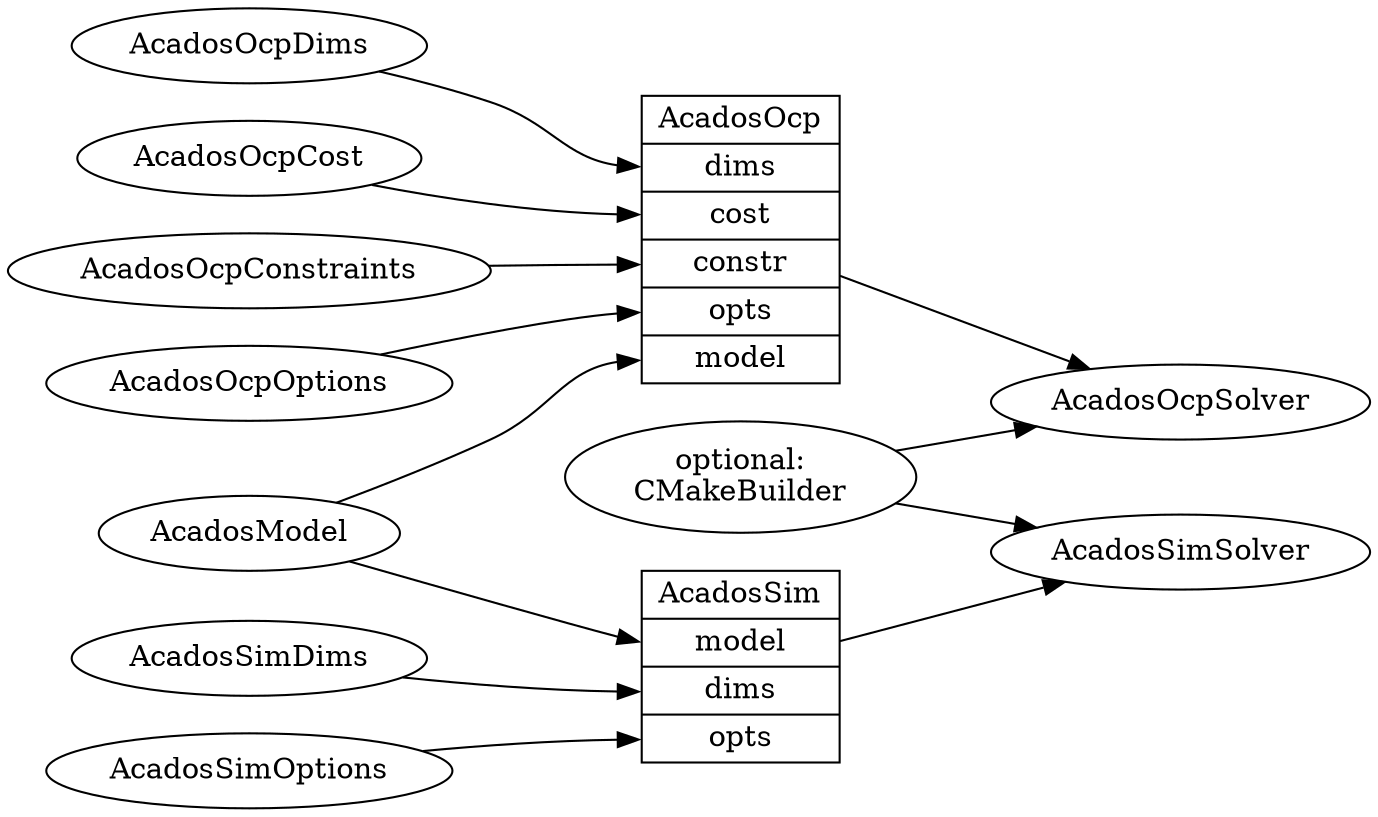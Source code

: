 // This file is used to draw the dependency graph of acados classes in the Python API documentation

// the graph
digraph ocp {
    bgcolor="transparent"
    // some graph-specific definitions
    graph [
           rankdir = "LR"
           ];

    node [style=filled fillcolor=white];
    // define the CMakeBuilder
    cmakebuilder [label="optional:\nCMakeBuilder"
                  href="../python_interface/index.html#acados_template.builders.CMakeBuilder", target="_top"];

    // define solver nodes
    solver [label="AcadosOcpSolver"
             href="../python_interface/index.html#acados_template.acados_ocp_solver.AcadosOcpSolver", target="_top"];
    ocp [label="<class> AcadosOcp | <dims> dims | <cost> cost | <constr> constr | <opts> opts | <model> model"
         shape = "record"
         href="../python_interface/index.html#acados_template.acados_ocp.AcadosOcp", target="_top"];
    model [label="AcadosModel"
           href="../python_interface/index.html#acados_template.acados_model.AcadosModel", target="_top"];
    ocpdims [label="AcadosOcpDims"
             href="../python_interface/index.html#acados_template.acados_dims.AcadosOcpDims", target="_top"];
    ocpcost [label="AcadosOcpCost"
             href="../python_interface/index.html#acados_template.acados_ocp_cost.AcadosOcpCost", target="_top"];
    ocpconstr [label="AcadosOcpConstraints"
               href="../python_interface/index.html#acados_template.acados_ocp_constraints.AcadosOcpConstraints", target="_top"];
    ocpopts [label="AcadosOcpOptions"
             href="../python_interface/index.html#acados_template.acados_ocp_options.AcadosOcpOptions", target="_top"];

    // solver graph
    cmakebuilder -> solver;
    ocp -> solver;
    model -> ocp:model;
    ocpdims -> ocp:dims;
    ocpcost -> ocp:cost;
    ocpconstr -> ocp:constr;
    ocpopts -> ocp:opts;

    // define sim nodes
    sim [label="<class> AcadosSim | <model> model| <dims> dims | <opts> opts"
         shape = "record"
         href="../python_interface/index.html#acados_template.acados_sim.AcadosSim", target="_top"];
    simdims [label="AcadosSimDims"
             href="../python_interface/index.html#acados_template.acados_dims.AcadosSimDims", target="_top"];
    simopts [label="AcadosSimOptions"
             href="../python_interface/index.html#acados_template.acados_sim.AcadosSimOptions", target="_top"];
    simsolver [label="AcadosSimSolver"
             href="../python_interface/index.html#acados_template.acados_sim_solver.AcadosSimSolver", target="_top"];

    // sim graph
    model -> sim:model;
    simdims -> sim:dims;
    simopts -> sim:opts;
    sim -> simsolver;
    cmakebuilder -> simsolver;
}
